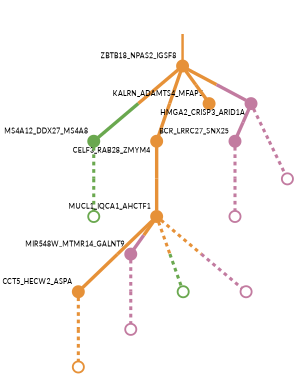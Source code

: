 strict digraph  {
graph[splines=false]; nodesep=0.7; rankdir=TB; ranksep=0.6; forcelabels=true; dpi=600; size=2.5;
0 [color="#e69138ff", fillcolor="#e69138ff", fixedsize=true, fontname=Lato, fontsize="12pt", height="0.25", label="", penwidth=3, shape=circle, style=filled, xlabel=ZBTB18_NPAS2_IGSF8];
2 [color="#6aa84fff", fillcolor="#6aa84fff", fixedsize=true, fontname=Lato, fontsize="12pt", height="0.25", label="", penwidth=3, shape=circle, style=filled, xlabel=MS4A12_DDX27_MS4A8];
3 [color="#e69138ff", fillcolor="#e69138ff", fixedsize=true, fontname=Lato, fontsize="12pt", height="0.25", label="", penwidth=3, shape=circle, style=filled, xlabel=CELF3_RAB28_ZMYM4];
6 [color="#e69138ff", fillcolor="#e69138ff", fixedsize=true, fontname=Lato, fontsize="12pt", height="0.25", label="", penwidth=3, shape=circle, style=filled, xlabel=KALRN_ADAMTS4_MFAP5];
7 [color="#c27ba0ff", fillcolor="#c27ba0ff", fixedsize=true, fontname=Lato, fontsize="12pt", height="0.25", label="", penwidth=3, shape=circle, style=filled, xlabel=HMGA2_CRISP3_ARID1A];
1 [color="#e69138ff", fillcolor="#e69138ff", fixedsize=true, fontname=Lato, fontsize="12pt", height="0.25", label="", penwidth=3, shape=circle, style=filled, xlabel=MUCL1_IQCA1_AHCTF1];
4 [color="#e69138ff", fillcolor="#e69138ff", fixedsize=true, fontname=Lato, fontsize="12pt", height="0.25", label="", penwidth=3, shape=circle, style=filled, xlabel=CCT5_HECW2_ASPA];
8 [color="#c27ba0ff", fillcolor="#c27ba0ff", fixedsize=true, fontname=Lato, fontsize="12pt", height="0.25", label="", penwidth=3, shape=circle, style=filled, xlabel=MIR548W_MTMR14_GALNT9];
9 [color="#6aa84fff", fillcolor="#6aa84fff", fixedsize=true, fontname=Lato, fontsize="12pt", height="0.25", label="", penwidth=3, shape=circle, style=solid, xlabel=""];
11 [color="#c27ba0ff", fillcolor="#c27ba0ff", fixedsize=true, fontname=Lato, fontsize="12pt", height="0.25", label="", penwidth=3, shape=circle, style=solid, xlabel=""];
10 [color="#6aa84fff", fillcolor="#6aa84fff", fixedsize=true, fontname=Lato, fontsize="12pt", height="0.25", label="", penwidth=3, shape=circle, style=solid, xlabel=""];
15 [color="#e69138ff", fillcolor="#e69138ff", fixedsize=true, fontname=Lato, fontsize="12pt", height="0.25", label="", penwidth=3, shape=circle, style=solid, xlabel=""];
5 [color="#c27ba0ff", fillcolor="#c27ba0ff", fixedsize=true, fontname=Lato, fontsize="12pt", height="0.25", label="", penwidth=3, shape=circle, style=filled, xlabel=BCR_LRRC27_SNX25];
12 [color="#c27ba0ff", fillcolor="#c27ba0ff", fixedsize=true, fontname=Lato, fontsize="12pt", height="0.25", label="", penwidth=3, shape=circle, style=solid, xlabel=""];
13 [color="#c27ba0ff", fillcolor="#c27ba0ff", fixedsize=true, fontname=Lato, fontsize="12pt", height="0.25", label="", penwidth=3, shape=circle, style=solid, xlabel=""];
14 [color="#c27ba0ff", fillcolor="#c27ba0ff", fixedsize=true, fontname=Lato, fontsize="12pt", height="0.25", label="", penwidth=3, shape=circle, style=solid, xlabel=""];
normal [label="", penwidth=3, style=invis, xlabel=ZBTB18_NPAS2_IGSF8];
0 -> 2  [arrowsize=0, color="#e69138ff;0.5:#6aa84fff", minlen="2.0", penwidth="5.5", style=solid];
0 -> 3  [arrowsize=0, color="#e69138ff;0.5:#e69138ff", minlen="2.0", penwidth="5.5", style=solid];
0 -> 6  [arrowsize=0, color="#e69138ff;0.5:#e69138ff", minlen="1.0", penwidth="5.5", style=solid];
0 -> 7  [arrowsize=0, color="#e69138ff;0.5:#c27ba0ff", minlen="1.0", penwidth="5.5", style=solid];
2 -> 10  [arrowsize=0, color="#6aa84fff;0.5:#6aa84fff", minlen="2.0", penwidth=5, style=dashed];
3 -> 1  [arrowsize=0, color="#e69138ff;0.5:#e69138ff", minlen="2.0", penwidth="5.5", style=solid];
7 -> 5  [arrowsize=0, color="#c27ba0ff;0.5:#c27ba0ff", minlen="1.5", penwidth="5.5", style=solid];
7 -> 13  [arrowsize=0, color="#c27ba0ff;0.5:#c27ba0ff", minlen="2.0", penwidth=5, style=dashed];
1 -> 4  [arrowsize=0, color="#e69138ff;0.5:#e69138ff", minlen="2.0", penwidth="5.5", style=solid];
1 -> 8  [arrowsize=0, color="#e69138ff;0.5:#c27ba0ff", minlen="1.0", penwidth="5.5", style=solid];
1 -> 9  [arrowsize=0, color="#e69138ff;0.5:#6aa84fff", minlen="2.0", penwidth=5, style=dashed];
1 -> 11  [arrowsize=0, color="#e69138ff;0.5:#c27ba0ff", minlen="2.0", penwidth=5, style=dashed];
4 -> 15  [arrowsize=0, color="#e69138ff;0.5:#e69138ff", minlen="2.0", penwidth=5, style=dashed];
8 -> 14  [arrowsize=0, color="#c27ba0ff;0.5:#c27ba0ff", minlen="2.0", penwidth=5, style=dashed];
5 -> 12  [arrowsize=0, color="#c27ba0ff;0.5:#c27ba0ff", minlen="2.0", penwidth=5, style=dashed];
normal -> 0  [arrowsize=0, color="#e69138ff", label="", penwidth=4, style=solid];
}
